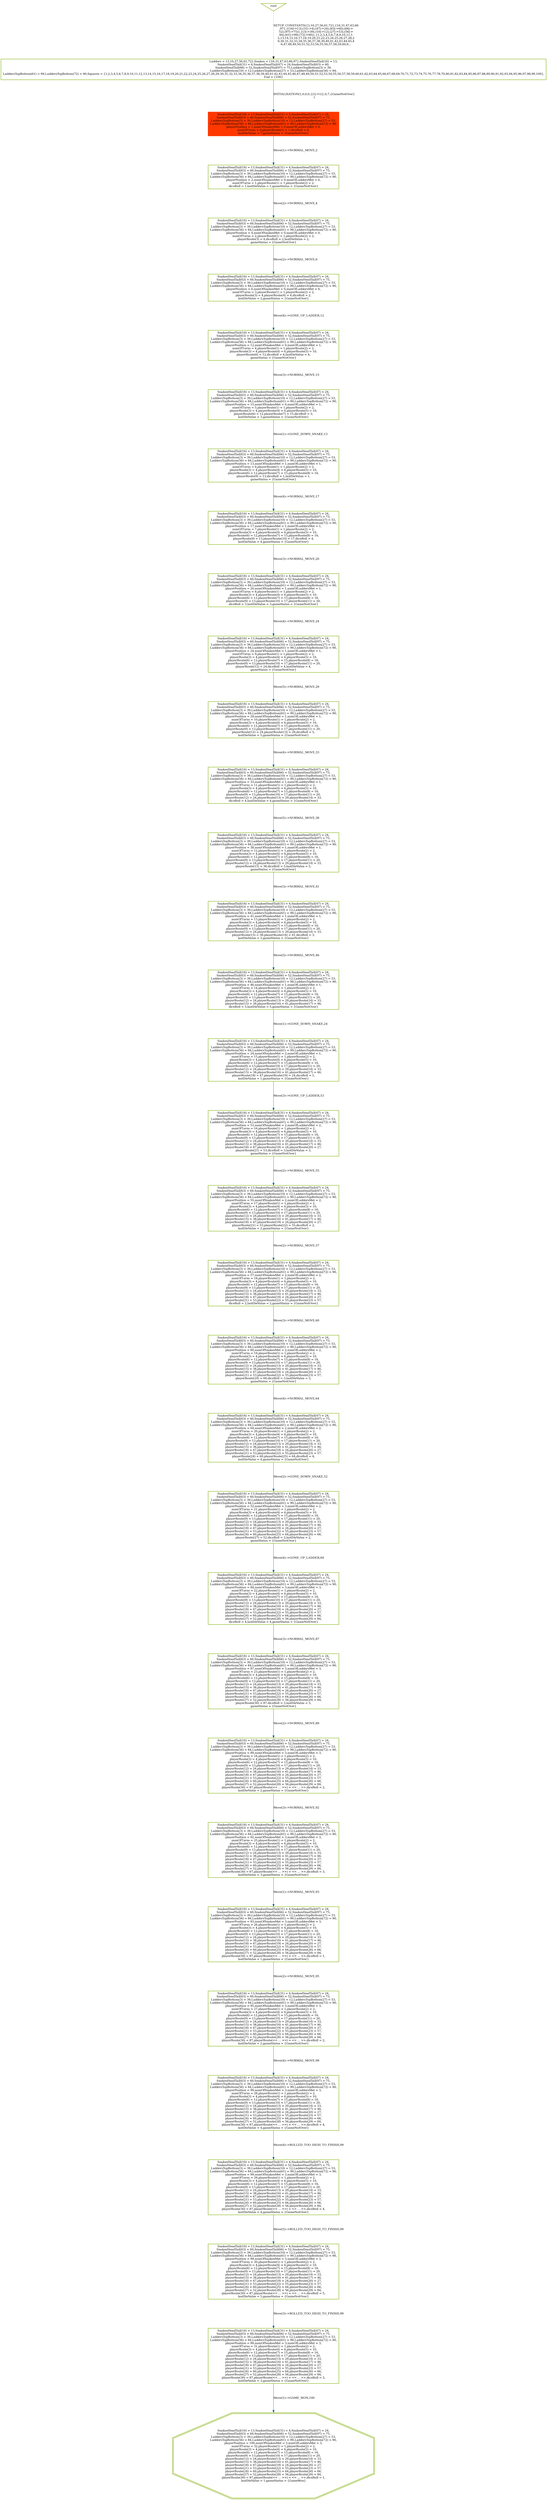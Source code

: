digraph history {
graph [nodesep=1.5, ranksep=1.5];
root [shape=invtriangle, color="#99BF38", fontsize=12, penwidth=2, label="root"];

0 [shape=box, color="#99BF38", fontsize=12, penwidth=2, label="Ladders = \{3,10,27,56,61,72\},Snakes = \{16,31,47,63,66,97\},SnakesHeadTail(16) = 13,\nSnakesHeadTail(31) = 4,SnakesHeadTail(47) = 24,SnakesHeadTail(63) = 60,\nSnakesHeadTail(66) = 52,SnakesHeadTail(97) = 75,LaddersTopBottom(3) = 39,\nLaddersTopBottom(10) = 12,LaddersTopBottom(27) = 53,LaddersTopBottom(56) = 84,\nLaddersTopBottom(61) = 99,LaddersTopBottom(72) = 90,Squares = \{1,2,3,4,5,6,7,8,9,10,11,12,13,14,15,16,17,18,19,20,21,22,23,24,25,26,27,28,29,30,31,32,33,34,35,36,37,38,39,40,41,42,43,44,45,46,47,48,49,50,51,52,53,54,55,56,57,58,59,60,61,62,63,64,65,66,67,68,69,70,71,72,73,74,75,76,77,78,79,80,81,82,83,84,85,86,87,88,89,90,91,92,93,94,95,96,97,98,99,100\},\nEnd = \{100\}"];

1 [shape=box, style=filled, color="#FF3800", fontsize=12, penwidth=2, label="SnakesHeadTail(16) = 13,SnakesHeadTail(31) = 4,SnakesHeadTail(47) = 24,\nSnakesHeadTail(63) = 60,SnakesHeadTail(66) = 52,SnakesHeadTail(97) = 75,\nLaddersTopBottom(3) = 39,LaddersTopBottom(10) = 12,LaddersTopBottom(27) = 53,\nLaddersTopBottom(56) = 84,LaddersTopBottom(61) = 99,LaddersTopBottom(72) = 90,\nplayerPosition = 1,numOfSnakesMet = 0,numOfLaddersMet = 0,\nnumOfTurns = 0,playerRoute(1) = 1,diceRoll = 0,\nlastDieValue = 7,gameStatus = \{GameNotOver\}"];

3 [shape=box, color="#99BF38", fontsize=12, penwidth=2, label="SnakesHeadTail(16) = 13,SnakesHeadTail(31) = 4,SnakesHeadTail(47) = 24,\nSnakesHeadTail(63) = 60,SnakesHeadTail(66) = 52,SnakesHeadTail(97) = 75,\nLaddersTopBottom(3) = 39,LaddersTopBottom(10) = 12,LaddersTopBottom(27) = 53,\nLaddersTopBottom(56) = 84,LaddersTopBottom(61) = 99,LaddersTopBottom(72) = 90,\nplayerPosition = 2,numOfSnakesMet = 0,numOfLaddersMet = 0,\nnumOfTurns = 1,playerRoute(1) = 1,playerRoute(2) = 2,\ndiceRoll = 1,lastDieValue = 1,gameStatus = \{GameNotOver\}"];

10 [shape=box, color="#99BF38", fontsize=12, penwidth=2, label="SnakesHeadTail(16) = 13,SnakesHeadTail(31) = 4,SnakesHeadTail(47) = 24,\nSnakesHeadTail(63) = 60,SnakesHeadTail(66) = 52,SnakesHeadTail(97) = 75,\nLaddersTopBottom(3) = 39,LaddersTopBottom(10) = 12,LaddersTopBottom(27) = 53,\nLaddersTopBottom(56) = 84,LaddersTopBottom(61) = 99,LaddersTopBottom(72) = 90,\nplayerPosition = 4,numOfSnakesMet = 0,numOfLaddersMet = 0,\nnumOfTurns = 2,playerRoute(1) = 1,playerRoute(2) = 2,\nplayerRoute(3) = 4,diceRoll = 2,lastDieValue = 2,\ngameStatus = \{GameNotOver\}"];

16 [shape=box, color="#99BF38", fontsize=12, penwidth=2, label="SnakesHeadTail(16) = 13,SnakesHeadTail(31) = 4,SnakesHeadTail(47) = 24,\nSnakesHeadTail(63) = 60,SnakesHeadTail(66) = 52,SnakesHeadTail(97) = 75,\nLaddersTopBottom(3) = 39,LaddersTopBottom(10) = 12,LaddersTopBottom(27) = 53,\nLaddersTopBottom(56) = 84,LaddersTopBottom(61) = 99,LaddersTopBottom(72) = 90,\nplayerPosition = 6,numOfSnakesMet = 0,numOfLaddersMet = 0,\nnumOfTurns = 3,playerRoute(1) = 1,playerRoute(2) = 2,\nplayerRoute(3) = 4,playerRoute(4) = 6,diceRoll = 2,\nlastDieValue = 2,gameStatus = \{GameNotOver\}"];

24 [shape=box, color="#99BF38", fontsize=12, penwidth=2, label="SnakesHeadTail(16) = 13,SnakesHeadTail(31) = 4,SnakesHeadTail(47) = 24,\nSnakesHeadTail(63) = 60,SnakesHeadTail(66) = 52,SnakesHeadTail(97) = 75,\nLaddersTopBottom(3) = 39,LaddersTopBottom(10) = 12,LaddersTopBottom(27) = 53,\nLaddersTopBottom(56) = 84,LaddersTopBottom(61) = 99,LaddersTopBottom(72) = 90,\nplayerPosition = 12,numOfSnakesMet = 0,numOfLaddersMet = 1,\nnumOfTurns = 4,playerRoute(1) = 1,playerRoute(2) = 2,\nplayerRoute(3) = 4,playerRoute(4) = 6,playerRoute(5) = 10,\nplayerRoute(6) = 12,diceRoll = 4,lastDieValue = 4,\ngameStatus = \{GameNotOver\}"];

29 [shape=box, color="#99BF38", fontsize=12, penwidth=2, label="SnakesHeadTail(16) = 13,SnakesHeadTail(31) = 4,SnakesHeadTail(47) = 24,\nSnakesHeadTail(63) = 60,SnakesHeadTail(66) = 52,SnakesHeadTail(97) = 75,\nLaddersTopBottom(3) = 39,LaddersTopBottom(10) = 12,LaddersTopBottom(27) = 53,\nLaddersTopBottom(56) = 84,LaddersTopBottom(61) = 99,LaddersTopBottom(72) = 90,\nplayerPosition = 15,numOfSnakesMet = 0,numOfLaddersMet = 1,\nnumOfTurns = 5,playerRoute(1) = 1,playerRoute(2) = 2,\nplayerRoute(3) = 4,playerRoute(4) = 6,playerRoute(5) = 10,\nplayerRoute(6) = 12,playerRoute(7) = 15,diceRoll = 3,\nlastDieValue = 3,gameStatus = \{GameNotOver\}"];

33 [shape=box, color="#99BF38", fontsize=12, penwidth=2, label="SnakesHeadTail(16) = 13,SnakesHeadTail(31) = 4,SnakesHeadTail(47) = 24,\nSnakesHeadTail(63) = 60,SnakesHeadTail(66) = 52,SnakesHeadTail(97) = 75,\nLaddersTopBottom(3) = 39,LaddersTopBottom(10) = 12,LaddersTopBottom(27) = 53,\nLaddersTopBottom(56) = 84,LaddersTopBottom(61) = 99,LaddersTopBottom(72) = 90,\nplayerPosition = 13,numOfSnakesMet = 1,numOfLaddersMet = 1,\nnumOfTurns = 6,playerRoute(1) = 1,playerRoute(2) = 2,\nplayerRoute(3) = 4,playerRoute(4) = 6,playerRoute(5) = 10,\nplayerRoute(6) = 12,playerRoute(7) = 15,playerRoute(8) = 16,\nplayerRoute(9) = 13,diceRoll = 1,lastDieValue = 1,\ngameStatus = \{GameNotOver\}"];

42 [shape=box, color="#99BF38", fontsize=12, penwidth=2, label="SnakesHeadTail(16) = 13,SnakesHeadTail(31) = 4,SnakesHeadTail(47) = 24,\nSnakesHeadTail(63) = 60,SnakesHeadTail(66) = 52,SnakesHeadTail(97) = 75,\nLaddersTopBottom(3) = 39,LaddersTopBottom(10) = 12,LaddersTopBottom(27) = 53,\nLaddersTopBottom(56) = 84,LaddersTopBottom(61) = 99,LaddersTopBottom(72) = 90,\nplayerPosition = 17,numOfSnakesMet = 1,numOfLaddersMet = 1,\nnumOfTurns = 7,playerRoute(1) = 1,playerRoute(2) = 2,\nplayerRoute(3) = 4,playerRoute(4) = 6,playerRoute(5) = 10,\nplayerRoute(6) = 12,playerRoute(7) = 15,playerRoute(8) = 16,\nplayerRoute(9) = 13,playerRoute(10) = 17,diceRoll = 4,\nlastDieValue = 4,gameStatus = \{GameNotOver\}"];

47 [shape=box, color="#99BF38", fontsize=12, penwidth=2, label="SnakesHeadTail(16) = 13,SnakesHeadTail(31) = 4,SnakesHeadTail(47) = 24,\nSnakesHeadTail(63) = 60,SnakesHeadTail(66) = 52,SnakesHeadTail(97) = 75,\nLaddersTopBottom(3) = 39,LaddersTopBottom(10) = 12,LaddersTopBottom(27) = 53,\nLaddersTopBottom(56) = 84,LaddersTopBottom(61) = 99,LaddersTopBottom(72) = 90,\nplayerPosition = 20,numOfSnakesMet = 1,numOfLaddersMet = 1,\nnumOfTurns = 8,playerRoute(1) = 1,playerRoute(2) = 2,\nplayerRoute(3) = 4,playerRoute(4) = 6,playerRoute(5) = 10,\nplayerRoute(6) = 12,playerRoute(7) = 15,playerRoute(8) = 16,\nplayerRoute(9) = 13,playerRoute(10) = 17,playerRoute(11) = 20,\ndiceRoll = 3,lastDieValue = 3,gameStatus = \{GameNotOver\}"];

54 [shape=box, color="#99BF38", fontsize=12, penwidth=2, label="SnakesHeadTail(16) = 13,SnakesHeadTail(31) = 4,SnakesHeadTail(47) = 24,\nSnakesHeadTail(63) = 60,SnakesHeadTail(66) = 52,SnakesHeadTail(97) = 75,\nLaddersTopBottom(3) = 39,LaddersTopBottom(10) = 12,LaddersTopBottom(27) = 53,\nLaddersTopBottom(56) = 84,LaddersTopBottom(61) = 99,LaddersTopBottom(72) = 90,\nplayerPosition = 24,numOfSnakesMet = 1,numOfLaddersMet = 1,\nnumOfTurns = 9,playerRoute(1) = 1,playerRoute(2) = 2,\nplayerRoute(3) = 4,playerRoute(4) = 6,playerRoute(5) = 10,\nplayerRoute(6) = 12,playerRoute(7) = 15,playerRoute(8) = 16,\nplayerRoute(9) = 13,playerRoute(10) = 17,playerRoute(11) = 20,\nplayerRoute(12) = 24,diceRoll = 4,lastDieValue = 4,\ngameStatus = \{GameNotOver\}"];

61 [shape=box, color="#99BF38", fontsize=12, penwidth=2, label="SnakesHeadTail(16) = 13,SnakesHeadTail(31) = 4,SnakesHeadTail(47) = 24,\nSnakesHeadTail(63) = 60,SnakesHeadTail(66) = 52,SnakesHeadTail(97) = 75,\nLaddersTopBottom(3) = 39,LaddersTopBottom(10) = 12,LaddersTopBottom(27) = 53,\nLaddersTopBottom(56) = 84,LaddersTopBottom(61) = 99,LaddersTopBottom(72) = 90,\nplayerPosition = 29,numOfSnakesMet = 1,numOfLaddersMet = 1,\nnumOfTurns = 10,playerRoute(1) = 1,playerRoute(2) = 2,\nplayerRoute(3) = 4,playerRoute(4) = 6,playerRoute(5) = 10,\nplayerRoute(6) = 12,playerRoute(7) = 15,playerRoute(8) = 16,\nplayerRoute(9) = 13,playerRoute(10) = 17,playerRoute(11) = 20,\nplayerRoute(12) = 24,playerRoute(13) = 29,diceRoll = 5,\nlastDieValue = 5,gameStatus = \{GameNotOver\}"];

66 [shape=box, color="#99BF38", fontsize=12, penwidth=2, label="SnakesHeadTail(16) = 13,SnakesHeadTail(31) = 4,SnakesHeadTail(47) = 24,\nSnakesHeadTail(63) = 60,SnakesHeadTail(66) = 52,SnakesHeadTail(97) = 75,\nLaddersTopBottom(3) = 39,LaddersTopBottom(10) = 12,LaddersTopBottom(27) = 53,\nLaddersTopBottom(56) = 84,LaddersTopBottom(61) = 99,LaddersTopBottom(72) = 90,\nplayerPosition = 33,numOfSnakesMet = 1,numOfLaddersMet = 1,\nnumOfTurns = 11,playerRoute(1) = 1,playerRoute(2) = 2,\nplayerRoute(3) = 4,playerRoute(4) = 6,playerRoute(5) = 10,\nplayerRoute(6) = 12,playerRoute(7) = 15,playerRoute(8) = 16,\nplayerRoute(9) = 13,playerRoute(10) = 17,playerRoute(11) = 20,\nplayerRoute(12) = 24,playerRoute(13) = 29,playerRoute(14) = 33,\ndiceRoll = 4,lastDieValue = 4,gameStatus = \{GameNotOver\}"];

73 [shape=box, color="#99BF38", fontsize=12, penwidth=2, label="SnakesHeadTail(16) = 13,SnakesHeadTail(31) = 4,SnakesHeadTail(47) = 24,\nSnakesHeadTail(63) = 60,SnakesHeadTail(66) = 52,SnakesHeadTail(97) = 75,\nLaddersTopBottom(3) = 39,LaddersTopBottom(10) = 12,LaddersTopBottom(27) = 53,\nLaddersTopBottom(56) = 84,LaddersTopBottom(61) = 99,LaddersTopBottom(72) = 90,\nplayerPosition = 38,numOfSnakesMet = 1,numOfLaddersMet = 1,\nnumOfTurns = 12,playerRoute(1) = 1,playerRoute(2) = 2,\nplayerRoute(3) = 4,playerRoute(4) = 6,playerRoute(5) = 10,\nplayerRoute(6) = 12,playerRoute(7) = 15,playerRoute(8) = 16,\nplayerRoute(9) = 13,playerRoute(10) = 17,playerRoute(11) = 20,\nplayerRoute(12) = 24,playerRoute(13) = 29,playerRoute(14) = 33,\nplayerRoute(15) = 38,diceRoll = 5,lastDieValue = 5,\ngameStatus = \{GameNotOver\}"];

77 [shape=box, color="#99BF38", fontsize=12, penwidth=2, label="SnakesHeadTail(16) = 13,SnakesHeadTail(31) = 4,SnakesHeadTail(47) = 24,\nSnakesHeadTail(63) = 60,SnakesHeadTail(66) = 52,SnakesHeadTail(97) = 75,\nLaddersTopBottom(3) = 39,LaddersTopBottom(10) = 12,LaddersTopBottom(27) = 53,\nLaddersTopBottom(56) = 84,LaddersTopBottom(61) = 99,LaddersTopBottom(72) = 90,\nplayerPosition = 41,numOfSnakesMet = 1,numOfLaddersMet = 1,\nnumOfTurns = 13,playerRoute(1) = 1,playerRoute(2) = 2,\nplayerRoute(3) = 4,playerRoute(4) = 6,playerRoute(5) = 10,\nplayerRoute(6) = 12,playerRoute(7) = 15,playerRoute(8) = 16,\nplayerRoute(9) = 13,playerRoute(10) = 17,playerRoute(11) = 20,\nplayerRoute(12) = 24,playerRoute(13) = 29,playerRoute(14) = 33,\nplayerRoute(15) = 38,playerRoute(16) = 41,diceRoll = 3,\nlastDieValue = 3,gameStatus = \{GameNotOver\}"];

85 [shape=box, color="#99BF38", fontsize=12, penwidth=2, label="SnakesHeadTail(16) = 13,SnakesHeadTail(31) = 4,SnakesHeadTail(47) = 24,\nSnakesHeadTail(63) = 60,SnakesHeadTail(66) = 52,SnakesHeadTail(97) = 75,\nLaddersTopBottom(3) = 39,LaddersTopBottom(10) = 12,LaddersTopBottom(27) = 53,\nLaddersTopBottom(56) = 84,LaddersTopBottom(61) = 99,LaddersTopBottom(72) = 90,\nplayerPosition = 46,numOfSnakesMet = 1,numOfLaddersMet = 1,\nnumOfTurns = 14,playerRoute(1) = 1,playerRoute(2) = 2,\nplayerRoute(3) = 4,playerRoute(4) = 6,playerRoute(5) = 10,\nplayerRoute(6) = 12,playerRoute(7) = 15,playerRoute(8) = 16,\nplayerRoute(9) = 13,playerRoute(10) = 17,playerRoute(11) = 20,\nplayerRoute(12) = 24,playerRoute(13) = 29,playerRoute(14) = 33,\nplayerRoute(15) = 38,playerRoute(16) = 41,playerRoute(17) = 46,\ndiceRoll = 5,lastDieValue = 5,gameStatus = \{GameNotOver\}"];

87 [shape=box, color="#99BF38", fontsize=12, penwidth=2, label="SnakesHeadTail(16) = 13,SnakesHeadTail(31) = 4,SnakesHeadTail(47) = 24,\nSnakesHeadTail(63) = 60,SnakesHeadTail(66) = 52,SnakesHeadTail(97) = 75,\nLaddersTopBottom(3) = 39,LaddersTopBottom(10) = 12,LaddersTopBottom(27) = 53,\nLaddersTopBottom(56) = 84,LaddersTopBottom(61) = 99,LaddersTopBottom(72) = 90,\nplayerPosition = 24,numOfSnakesMet = 2,numOfLaddersMet = 1,\nnumOfTurns = 15,playerRoute(1) = 1,playerRoute(2) = 2,\nplayerRoute(3) = 4,playerRoute(4) = 6,playerRoute(5) = 10,\nplayerRoute(6) = 12,playerRoute(7) = 15,playerRoute(8) = 16,\nplayerRoute(9) = 13,playerRoute(10) = 17,playerRoute(11) = 20,\nplayerRoute(12) = 24,playerRoute(13) = 29,playerRoute(14) = 33,\nplayerRoute(15) = 38,playerRoute(16) = 41,playerRoute(17) = 46,\nplayerRoute(18) = 47,playerRoute(19) = 24,diceRoll = 1,\nlastDieValue = 1,gameStatus = \{GameNotOver\}"];

95 [shape=box, color="#99BF38", fontsize=12, penwidth=2, label="SnakesHeadTail(16) = 13,SnakesHeadTail(31) = 4,SnakesHeadTail(47) = 24,\nSnakesHeadTail(63) = 60,SnakesHeadTail(66) = 52,SnakesHeadTail(97) = 75,\nLaddersTopBottom(3) = 39,LaddersTopBottom(10) = 12,LaddersTopBottom(27) = 53,\nLaddersTopBottom(56) = 84,LaddersTopBottom(61) = 99,LaddersTopBottom(72) = 90,\nplayerPosition = 53,numOfSnakesMet = 2,numOfLaddersMet = 2,\nnumOfTurns = 16,playerRoute(1) = 1,playerRoute(2) = 2,\nplayerRoute(3) = 4,playerRoute(4) = 6,playerRoute(5) = 10,\nplayerRoute(6) = 12,playerRoute(7) = 15,playerRoute(8) = 16,\nplayerRoute(9) = 13,playerRoute(10) = 17,playerRoute(11) = 20,\nplayerRoute(12) = 24,playerRoute(13) = 29,playerRoute(14) = 33,\nplayerRoute(15) = 38,playerRoute(16) = 41,playerRoute(17) = 46,\nplayerRoute(18) = 47,playerRoute(19) = 24,playerRoute(20) = 27,\nplayerRoute(21) = 53,diceRoll = 3,lastDieValue = 3,\ngameStatus = \{GameNotOver\}"];

100 [shape=box, color="#99BF38", fontsize=12, penwidth=2, label="SnakesHeadTail(16) = 13,SnakesHeadTail(31) = 4,SnakesHeadTail(47) = 24,\nSnakesHeadTail(63) = 60,SnakesHeadTail(66) = 52,SnakesHeadTail(97) = 75,\nLaddersTopBottom(3) = 39,LaddersTopBottom(10) = 12,LaddersTopBottom(27) = 53,\nLaddersTopBottom(56) = 84,LaddersTopBottom(61) = 99,LaddersTopBottom(72) = 90,\nplayerPosition = 55,numOfSnakesMet = 2,numOfLaddersMet = 2,\nnumOfTurns = 17,playerRoute(1) = 1,playerRoute(2) = 2,\nplayerRoute(3) = 4,playerRoute(4) = 6,playerRoute(5) = 10,\nplayerRoute(6) = 12,playerRoute(7) = 15,playerRoute(8) = 16,\nplayerRoute(9) = 13,playerRoute(10) = 17,playerRoute(11) = 20,\nplayerRoute(12) = 24,playerRoute(13) = 29,playerRoute(14) = 33,\nplayerRoute(15) = 38,playerRoute(16) = 41,playerRoute(17) = 46,\nplayerRoute(18) = 47,playerRoute(19) = 24,playerRoute(20) = 27,\nplayerRoute(21) = 53,playerRoute(22) = 55,diceRoll = 2,\nlastDieValue = 2,gameStatus = \{GameNotOver\}"];

106 [shape=box, color="#99BF38", fontsize=12, penwidth=2, label="SnakesHeadTail(16) = 13,SnakesHeadTail(31) = 4,SnakesHeadTail(47) = 24,\nSnakesHeadTail(63) = 60,SnakesHeadTail(66) = 52,SnakesHeadTail(97) = 75,\nLaddersTopBottom(3) = 39,LaddersTopBottom(10) = 12,LaddersTopBottom(27) = 53,\nLaddersTopBottom(56) = 84,LaddersTopBottom(61) = 99,LaddersTopBottom(72) = 90,\nplayerPosition = 57,numOfSnakesMet = 2,numOfLaddersMet = 2,\nnumOfTurns = 18,playerRoute(1) = 1,playerRoute(2) = 2,\nplayerRoute(3) = 4,playerRoute(4) = 6,playerRoute(5) = 10,\nplayerRoute(6) = 12,playerRoute(7) = 15,playerRoute(8) = 16,\nplayerRoute(9) = 13,playerRoute(10) = 17,playerRoute(11) = 20,\nplayerRoute(12) = 24,playerRoute(13) = 29,playerRoute(14) = 33,\nplayerRoute(15) = 38,playerRoute(16) = 41,playerRoute(17) = 46,\nplayerRoute(18) = 47,playerRoute(19) = 24,playerRoute(20) = 27,\nplayerRoute(21) = 53,playerRoute(22) = 55,playerRoute(23) = 57,\ndiceRoll = 2,lastDieValue = 2,gameStatus = \{GameNotOver\}"];

113 [shape=box, color="#99BF38", fontsize=12, penwidth=2, label="SnakesHeadTail(16) = 13,SnakesHeadTail(31) = 4,SnakesHeadTail(47) = 24,\nSnakesHeadTail(63) = 60,SnakesHeadTail(66) = 52,SnakesHeadTail(97) = 75,\nLaddersTopBottom(3) = 39,LaddersTopBottom(10) = 12,LaddersTopBottom(27) = 53,\nLaddersTopBottom(56) = 84,LaddersTopBottom(61) = 99,LaddersTopBottom(72) = 90,\nplayerPosition = 60,numOfSnakesMet = 2,numOfLaddersMet = 2,\nnumOfTurns = 19,playerRoute(1) = 1,playerRoute(2) = 2,\nplayerRoute(3) = 4,playerRoute(4) = 6,playerRoute(5) = 10,\nplayerRoute(6) = 12,playerRoute(7) = 15,playerRoute(8) = 16,\nplayerRoute(9) = 13,playerRoute(10) = 17,playerRoute(11) = 20,\nplayerRoute(12) = 24,playerRoute(13) = 29,playerRoute(14) = 33,\nplayerRoute(15) = 38,playerRoute(16) = 41,playerRoute(17) = 46,\nplayerRoute(18) = 47,playerRoute(19) = 24,playerRoute(20) = 27,\nplayerRoute(21) = 53,playerRoute(22) = 55,playerRoute(23) = 57,\nplayerRoute(24) = 60,diceRoll = 3,lastDieValue = 3,\ngameStatus = \{GameNotOver\}"];

120 [shape=box, color="#99BF38", fontsize=12, penwidth=2, label="SnakesHeadTail(16) = 13,SnakesHeadTail(31) = 4,SnakesHeadTail(47) = 24,\nSnakesHeadTail(63) = 60,SnakesHeadTail(66) = 52,SnakesHeadTail(97) = 75,\nLaddersTopBottom(3) = 39,LaddersTopBottom(10) = 12,LaddersTopBottom(27) = 53,\nLaddersTopBottom(56) = 84,LaddersTopBottom(61) = 99,LaddersTopBottom(72) = 90,\nplayerPosition = 64,numOfSnakesMet = 2,numOfLaddersMet = 2,\nnumOfTurns = 20,playerRoute(1) = 1,playerRoute(2) = 2,\nplayerRoute(3) = 4,playerRoute(4) = 6,playerRoute(5) = 10,\nplayerRoute(6) = 12,playerRoute(7) = 15,playerRoute(8) = 16,\nplayerRoute(9) = 13,playerRoute(10) = 17,playerRoute(11) = 20,\nplayerRoute(12) = 24,playerRoute(13) = 29,playerRoute(14) = 33,\nplayerRoute(15) = 38,playerRoute(16) = 41,playerRoute(17) = 46,\nplayerRoute(18) = 47,playerRoute(19) = 24,playerRoute(20) = 27,\nplayerRoute(21) = 53,playerRoute(22) = 55,playerRoute(23) = 57,\nplayerRoute(24) = 60,playerRoute(25) = 64,diceRoll = 4,\nlastDieValue = 4,gameStatus = \{GameNotOver\}"];

124 [shape=box, color="#99BF38", fontsize=12, penwidth=2, label="SnakesHeadTail(16) = 13,SnakesHeadTail(31) = 4,SnakesHeadTail(47) = 24,\nSnakesHeadTail(63) = 60,SnakesHeadTail(66) = 52,SnakesHeadTail(97) = 75,\nLaddersTopBottom(3) = 39,LaddersTopBottom(10) = 12,LaddersTopBottom(27) = 53,\nLaddersTopBottom(56) = 84,LaddersTopBottom(61) = 99,LaddersTopBottom(72) = 90,\nplayerPosition = 52,numOfSnakesMet = 3,numOfLaddersMet = 2,\nnumOfTurns = 21,playerRoute(1) = 1,playerRoute(2) = 2,\nplayerRoute(3) = 4,playerRoute(4) = 6,playerRoute(5) = 10,\nplayerRoute(6) = 12,playerRoute(7) = 15,playerRoute(8) = 16,\nplayerRoute(9) = 13,playerRoute(10) = 17,playerRoute(11) = 20,\nplayerRoute(12) = 24,playerRoute(13) = 29,playerRoute(14) = 33,\nplayerRoute(15) = 38,playerRoute(16) = 41,playerRoute(17) = 46,\nplayerRoute(18) = 47,playerRoute(19) = 24,playerRoute(20) = 27,\nplayerRoute(21) = 53,playerRoute(22) = 55,playerRoute(23) = 57,\nplayerRoute(24) = 60,playerRoute(25) = 64,playerRoute(26) = 66,\nplayerRoute(27) = 52,diceRoll = 2,lastDieValue = 2,\ngameStatus = \{GameNotOver\}"];

132 [shape=box, color="#99BF38", fontsize=12, penwidth=2, label="SnakesHeadTail(16) = 13,SnakesHeadTail(31) = 4,SnakesHeadTail(47) = 24,\nSnakesHeadTail(63) = 60,SnakesHeadTail(66) = 52,SnakesHeadTail(97) = 75,\nLaddersTopBottom(3) = 39,LaddersTopBottom(10) = 12,LaddersTopBottom(27) = 53,\nLaddersTopBottom(56) = 84,LaddersTopBottom(61) = 99,LaddersTopBottom(72) = 90,\nplayerPosition = 84,numOfSnakesMet = 3,numOfLaddersMet = 3,\nnumOfTurns = 22,playerRoute(1) = 1,playerRoute(2) = 2,\nplayerRoute(3) = 4,playerRoute(4) = 6,playerRoute(5) = 10,\nplayerRoute(6) = 12,playerRoute(7) = 15,playerRoute(8) = 16,\nplayerRoute(9) = 13,playerRoute(10) = 17,playerRoute(11) = 20,\nplayerRoute(12) = 24,playerRoute(13) = 29,playerRoute(14) = 33,\nplayerRoute(15) = 38,playerRoute(16) = 41,playerRoute(17) = 46,\nplayerRoute(18) = 47,playerRoute(19) = 24,playerRoute(20) = 27,\nplayerRoute(21) = 53,playerRoute(22) = 55,playerRoute(23) = 57,\nplayerRoute(24) = 60,playerRoute(25) = 64,playerRoute(26) = 66,\nplayerRoute(27) = 52,playerRoute(28) = 56,playerRoute(29) = 84,\ndiceRoll = 4,lastDieValue = 4,gameStatus = \{GameNotOver\}"];

137 [shape=box, color="#99BF38", fontsize=12, penwidth=2, label="SnakesHeadTail(16) = 13,SnakesHeadTail(31) = 4,SnakesHeadTail(47) = 24,\nSnakesHeadTail(63) = 60,SnakesHeadTail(66) = 52,SnakesHeadTail(97) = 75,\nLaddersTopBottom(3) = 39,LaddersTopBottom(10) = 12,LaddersTopBottom(27) = 53,\nLaddersTopBottom(56) = 84,LaddersTopBottom(61) = 99,LaddersTopBottom(72) = 90,\nplayerPosition = 87,numOfSnakesMet = 3,numOfLaddersMet = 3,\nnumOfTurns = 23,playerRoute(1) = 1,playerRoute(2) = 2,\nplayerRoute(3) = 4,playerRoute(4) = 6,playerRoute(5) = 10,\nplayerRoute(6) = 12,playerRoute(7) = 15,playerRoute(8) = 16,\nplayerRoute(9) = 13,playerRoute(10) = 17,playerRoute(11) = 20,\nplayerRoute(12) = 24,playerRoute(13) = 29,playerRoute(14) = 33,\nplayerRoute(15) = 38,playerRoute(16) = 41,playerRoute(17) = 46,\nplayerRoute(18) = 47,playerRoute(19) = 24,playerRoute(20) = 27,\nplayerRoute(21) = 53,playerRoute(22) = 55,playerRoute(23) = 57,\nplayerRoute(24) = 60,playerRoute(25) = 64,playerRoute(26) = 66,\nplayerRoute(27) = 52,playerRoute(28) = 56,playerRoute(29) = 84,\nplayerRoute(30) = 87,diceRoll = 3,lastDieValue = 3,\ngameStatus = \{GameNotOver\}"];

142 [shape=box, color="#99BF38", fontsize=12, penwidth=2, label="SnakesHeadTail(16) = 13,SnakesHeadTail(31) = 4,SnakesHeadTail(47) = 24,\nSnakesHeadTail(63) = 60,SnakesHeadTail(66) = 52,SnakesHeadTail(97) = 75,\nLaddersTopBottom(3) = 39,LaddersTopBottom(10) = 12,LaddersTopBottom(27) = 53,\nLaddersTopBottom(56) = 84,LaddersTopBottom(61) = 99,LaddersTopBottom(72) = 90,\nplayerPosition = 89,numOfSnakesMet = 3,numOfLaddersMet = 3,\nnumOfTurns = 24,playerRoute(1) = 1,playerRoute(2) = 2,\nplayerRoute(3) = 4,playerRoute(4) = 6,playerRoute(5) = 10,\nplayerRoute(6) = 12,playerRoute(7) = 15,playerRoute(8) = 16,\nplayerRoute(9) = 13,playerRoute(10) = 17,playerRoute(11) = 20,\nplayerRoute(12) = 24,playerRoute(13) = 29,playerRoute(14) = 33,\nplayerRoute(15) = 38,playerRoute(16) = 41,playerRoute(17) = 46,\nplayerRoute(18) = 47,playerRoute(19) = 24,playerRoute(20) = 27,\nplayerRoute(21) = 53,playerRoute(22) = 55,playerRoute(23) = 57,\nplayerRoute(24) = 60,playerRoute(25) = 64,playerRoute(26) = 66,\nplayerRoute(27) = 52,playerRoute(28) = 56,playerRoute(29) = 84,\nplayerRoute(30) = 87,playerRoute(<< ... \>\>) = << ... \>\>,diceRoll = 2,\nlastDieValue = 2,gameStatus = \{GameNotOver\}"];

149 [shape=box, color="#99BF38", fontsize=12, penwidth=2, label="SnakesHeadTail(16) = 13,SnakesHeadTail(31) = 4,SnakesHeadTail(47) = 24,\nSnakesHeadTail(63) = 60,SnakesHeadTail(66) = 52,SnakesHeadTail(97) = 75,\nLaddersTopBottom(3) = 39,LaddersTopBottom(10) = 12,LaddersTopBottom(27) = 53,\nLaddersTopBottom(56) = 84,LaddersTopBottom(61) = 99,LaddersTopBottom(72) = 90,\nplayerPosition = 92,numOfSnakesMet = 3,numOfLaddersMet = 3,\nnumOfTurns = 25,playerRoute(1) = 1,playerRoute(2) = 2,\nplayerRoute(3) = 4,playerRoute(4) = 6,playerRoute(5) = 10,\nplayerRoute(6) = 12,playerRoute(7) = 15,playerRoute(8) = 16,\nplayerRoute(9) = 13,playerRoute(10) = 17,playerRoute(11) = 20,\nplayerRoute(12) = 24,playerRoute(13) = 29,playerRoute(14) = 33,\nplayerRoute(15) = 38,playerRoute(16) = 41,playerRoute(17) = 46,\nplayerRoute(18) = 47,playerRoute(19) = 24,playerRoute(20) = 27,\nplayerRoute(21) = 53,playerRoute(22) = 55,playerRoute(23) = 57,\nplayerRoute(24) = 60,playerRoute(25) = 64,playerRoute(26) = 66,\nplayerRoute(27) = 52,playerRoute(28) = 56,playerRoute(29) = 84,\nplayerRoute(30) = 87,playerRoute(<< ... \>\>) = << ... \>\>,diceRoll = 3,\nlastDieValue = 3,gameStatus = \{GameNotOver\}"];

153 [shape=box, color="#99BF38", fontsize=12, penwidth=2, label="SnakesHeadTail(16) = 13,SnakesHeadTail(31) = 4,SnakesHeadTail(47) = 24,\nSnakesHeadTail(63) = 60,SnakesHeadTail(66) = 52,SnakesHeadTail(97) = 75,\nLaddersTopBottom(3) = 39,LaddersTopBottom(10) = 12,LaddersTopBottom(27) = 53,\nLaddersTopBottom(56) = 84,LaddersTopBottom(61) = 99,LaddersTopBottom(72) = 90,\nplayerPosition = 93,numOfSnakesMet = 3,numOfLaddersMet = 3,\nnumOfTurns = 26,playerRoute(1) = 1,playerRoute(2) = 2,\nplayerRoute(3) = 4,playerRoute(4) = 6,playerRoute(5) = 10,\nplayerRoute(6) = 12,playerRoute(7) = 15,playerRoute(8) = 16,\nplayerRoute(9) = 13,playerRoute(10) = 17,playerRoute(11) = 20,\nplayerRoute(12) = 24,playerRoute(13) = 29,playerRoute(14) = 33,\nplayerRoute(15) = 38,playerRoute(16) = 41,playerRoute(17) = 46,\nplayerRoute(18) = 47,playerRoute(19) = 24,playerRoute(20) = 27,\nplayerRoute(21) = 53,playerRoute(22) = 55,playerRoute(23) = 57,\nplayerRoute(24) = 60,playerRoute(25) = 64,playerRoute(26) = 66,\nplayerRoute(27) = 52,playerRoute(28) = 56,playerRoute(29) = 84,\nplayerRoute(30) = 87,playerRoute(<< ... \>\>) = << ... \>\>,diceRoll = 1,\nlastDieValue = 1,gameStatus = \{GameNotOver\}"];

160 [shape=box, color="#99BF38", fontsize=12, penwidth=2, label="SnakesHeadTail(16) = 13,SnakesHeadTail(31) = 4,SnakesHeadTail(47) = 24,\nSnakesHeadTail(63) = 60,SnakesHeadTail(66) = 52,SnakesHeadTail(97) = 75,\nLaddersTopBottom(3) = 39,LaddersTopBottom(10) = 12,LaddersTopBottom(27) = 53,\nLaddersTopBottom(56) = 84,LaddersTopBottom(61) = 99,LaddersTopBottom(72) = 90,\nplayerPosition = 95,numOfSnakesMet = 3,numOfLaddersMet = 3,\nnumOfTurns = 27,playerRoute(1) = 1,playerRoute(2) = 2,\nplayerRoute(3) = 4,playerRoute(4) = 6,playerRoute(5) = 10,\nplayerRoute(6) = 12,playerRoute(7) = 15,playerRoute(8) = 16,\nplayerRoute(9) = 13,playerRoute(10) = 17,playerRoute(11) = 20,\nplayerRoute(12) = 24,playerRoute(13) = 29,playerRoute(14) = 33,\nplayerRoute(15) = 38,playerRoute(16) = 41,playerRoute(17) = 46,\nplayerRoute(18) = 47,playerRoute(19) = 24,playerRoute(20) = 27,\nplayerRoute(21) = 53,playerRoute(22) = 55,playerRoute(23) = 57,\nplayerRoute(24) = 60,playerRoute(25) = 64,playerRoute(26) = 66,\nplayerRoute(27) = 52,playerRoute(28) = 56,playerRoute(29) = 84,\nplayerRoute(30) = 87,playerRoute(<< ... \>\>) = << ... \>\>,diceRoll = 2,\nlastDieValue = 2,gameStatus = \{GameNotOver\}"];

168 [shape=box, color="#99BF38", fontsize=12, penwidth=2, label="SnakesHeadTail(16) = 13,SnakesHeadTail(31) = 4,SnakesHeadTail(47) = 24,\nSnakesHeadTail(63) = 60,SnakesHeadTail(66) = 52,SnakesHeadTail(97) = 75,\nLaddersTopBottom(3) = 39,LaddersTopBottom(10) = 12,LaddersTopBottom(27) = 53,\nLaddersTopBottom(56) = 84,LaddersTopBottom(61) = 99,LaddersTopBottom(72) = 90,\nplayerPosition = 99,numOfSnakesMet = 3,numOfLaddersMet = 3,\nnumOfTurns = 28,playerRoute(1) = 1,playerRoute(2) = 2,\nplayerRoute(3) = 4,playerRoute(4) = 6,playerRoute(5) = 10,\nplayerRoute(6) = 12,playerRoute(7) = 15,playerRoute(8) = 16,\nplayerRoute(9) = 13,playerRoute(10) = 17,playerRoute(11) = 20,\nplayerRoute(12) = 24,playerRoute(13) = 29,playerRoute(14) = 33,\nplayerRoute(15) = 38,playerRoute(16) = 41,playerRoute(17) = 46,\nplayerRoute(18) = 47,playerRoute(19) = 24,playerRoute(20) = 27,\nplayerRoute(21) = 53,playerRoute(22) = 55,playerRoute(23) = 57,\nplayerRoute(24) = 60,playerRoute(25) = 64,playerRoute(26) = 66,\nplayerRoute(27) = 52,playerRoute(28) = 56,playerRoute(29) = 84,\nplayerRoute(30) = 87,playerRoute(<< ... \>\>) = << ... \>\>,diceRoll = 4,\nlastDieValue = 4,gameStatus = \{GameNotOver\}"];

174 [shape=box, color="#99BF38", fontsize=12, penwidth=2, label="SnakesHeadTail(16) = 13,SnakesHeadTail(31) = 4,SnakesHeadTail(47) = 24,\nSnakesHeadTail(63) = 60,SnakesHeadTail(66) = 52,SnakesHeadTail(97) = 75,\nLaddersTopBottom(3) = 39,LaddersTopBottom(10) = 12,LaddersTopBottom(27) = 53,\nLaddersTopBottom(56) = 84,LaddersTopBottom(61) = 99,LaddersTopBottom(72) = 90,\nplayerPosition = 99,numOfSnakesMet = 3,numOfLaddersMet = 3,\nnumOfTurns = 29,playerRoute(1) = 1,playerRoute(2) = 2,\nplayerRoute(3) = 4,playerRoute(4) = 6,playerRoute(5) = 10,\nplayerRoute(6) = 12,playerRoute(7) = 15,playerRoute(8) = 16,\nplayerRoute(9) = 13,playerRoute(10) = 17,playerRoute(11) = 20,\nplayerRoute(12) = 24,playerRoute(13) = 29,playerRoute(14) = 33,\nplayerRoute(15) = 38,playerRoute(16) = 41,playerRoute(17) = 46,\nplayerRoute(18) = 47,playerRoute(19) = 24,playerRoute(20) = 27,\nplayerRoute(21) = 53,playerRoute(22) = 55,playerRoute(23) = 57,\nplayerRoute(24) = 60,playerRoute(25) = 64,playerRoute(26) = 66,\nplayerRoute(27) = 52,playerRoute(28) = 56,playerRoute(29) = 84,\nplayerRoute(30) = 87,playerRoute(<< ... \>\>) = << ... \>\>,diceRoll = 4,\nlastDieValue = 4,gameStatus = \{GameNotOver\}"];

181 [shape=box, color="#99BF38", fontsize=12, penwidth=2, label="SnakesHeadTail(16) = 13,SnakesHeadTail(31) = 4,SnakesHeadTail(47) = 24,\nSnakesHeadTail(63) = 60,SnakesHeadTail(66) = 52,SnakesHeadTail(97) = 75,\nLaddersTopBottom(3) = 39,LaddersTopBottom(10) = 12,LaddersTopBottom(27) = 53,\nLaddersTopBottom(56) = 84,LaddersTopBottom(61) = 99,LaddersTopBottom(72) = 90,\nplayerPosition = 99,numOfSnakesMet = 3,numOfLaddersMet = 3,\nnumOfTurns = 30,playerRoute(1) = 1,playerRoute(2) = 2,\nplayerRoute(3) = 4,playerRoute(4) = 6,playerRoute(5) = 10,\nplayerRoute(6) = 12,playerRoute(7) = 15,playerRoute(8) = 16,\nplayerRoute(9) = 13,playerRoute(10) = 17,playerRoute(11) = 20,\nplayerRoute(12) = 24,playerRoute(13) = 29,playerRoute(14) = 33,\nplayerRoute(15) = 38,playerRoute(16) = 41,playerRoute(17) = 46,\nplayerRoute(18) = 47,playerRoute(19) = 24,playerRoute(20) = 27,\nplayerRoute(21) = 53,playerRoute(22) = 55,playerRoute(23) = 57,\nplayerRoute(24) = 60,playerRoute(25) = 64,playerRoute(26) = 66,\nplayerRoute(27) = 52,playerRoute(28) = 56,playerRoute(29) = 84,\nplayerRoute(30) = 87,playerRoute(<< ... \>\>) = << ... \>\>,diceRoll = 5,\nlastDieValue = 5,gameStatus = \{GameNotOver\}"];

185 [shape=box, color="#99BF38", fontsize=12, penwidth=2, label="SnakesHeadTail(16) = 13,SnakesHeadTail(31) = 4,SnakesHeadTail(47) = 24,\nSnakesHeadTail(63) = 60,SnakesHeadTail(66) = 52,SnakesHeadTail(97) = 75,\nLaddersTopBottom(3) = 39,LaddersTopBottom(10) = 12,LaddersTopBottom(27) = 53,\nLaddersTopBottom(56) = 84,LaddersTopBottom(61) = 99,LaddersTopBottom(72) = 90,\nplayerPosition = 99,numOfSnakesMet = 3,numOfLaddersMet = 3,\nnumOfTurns = 31,playerRoute(1) = 1,playerRoute(2) = 2,\nplayerRoute(3) = 4,playerRoute(4) = 6,playerRoute(5) = 10,\nplayerRoute(6) = 12,playerRoute(7) = 15,playerRoute(8) = 16,\nplayerRoute(9) = 13,playerRoute(10) = 17,playerRoute(11) = 20,\nplayerRoute(12) = 24,playerRoute(13) = 29,playerRoute(14) = 33,\nplayerRoute(15) = 38,playerRoute(16) = 41,playerRoute(17) = 46,\nplayerRoute(18) = 47,playerRoute(19) = 24,playerRoute(20) = 27,\nplayerRoute(21) = 53,playerRoute(22) = 55,playerRoute(23) = 57,\nplayerRoute(24) = 60,playerRoute(25) = 64,playerRoute(26) = 66,\nplayerRoute(27) = 52,playerRoute(28) = 56,playerRoute(29) = 84,\nplayerRoute(30) = 87,playerRoute(<< ... \>\>) = << ... \>\>,diceRoll = 3,\nlastDieValue = 3,gameStatus = \{GameNotOver\}"];

189 [shape=doubleoctagon, color="#99BF38", fontsize=12, penwidth=2, label="SnakesHeadTail(16) = 13,SnakesHeadTail(31) = 4,SnakesHeadTail(47) = 24,\nSnakesHeadTail(63) = 60,SnakesHeadTail(66) = 52,SnakesHeadTail(97) = 75,\nLaddersTopBottom(3) = 39,LaddersTopBottom(10) = 12,LaddersTopBottom(27) = 53,\nLaddersTopBottom(56) = 84,LaddersTopBottom(61) = 99,LaddersTopBottom(72) = 90,\nplayerPosition = 100,numOfSnakesMet = 3,numOfLaddersMet = 3,\nnumOfTurns = 32,playerRoute(1) = 1,playerRoute(2) = 2,\nplayerRoute(3) = 4,playerRoute(4) = 6,playerRoute(5) = 10,\nplayerRoute(6) = 12,playerRoute(7) = 15,playerRoute(8) = 16,\nplayerRoute(9) = 13,playerRoute(10) = 17,playerRoute(11) = 20,\nplayerRoute(12) = 24,playerRoute(13) = 29,playerRoute(14) = 33,\nplayerRoute(15) = 38,playerRoute(16) = 41,playerRoute(17) = 46,\nplayerRoute(18) = 47,playerRoute(19) = 24,playerRoute(20) = 27,\nplayerRoute(21) = 53,playerRoute(22) = 55,playerRoute(23) = 57,\nplayerRoute(24) = 60,playerRoute(25) = 64,playerRoute(26) = 66,\nplayerRoute(27) = 52,playerRoute(28) = 56,playerRoute(29) = 84,\nplayerRoute(30) = 87,playerRoute(<< ... \>\>) = << ... \>\>,diceRoll = 1,\nlastDieValue = 1,gameStatus = \{GameWon\}"];

root -> 0 [style = dotted, color = black, label="SETUP_CONSTANTS(\{3,10,27,56,61,72\},\{16,31,47,63,66\n,97\},\{(16\|-\>13),(31\|-\>4),(47\|-\>24),(63\|-\>60),(66\|-\>\n52),(97\|-\>75)\},\{(3\|-\>39),(10\|-\>12),(27\|-\>53),(56\|-\>\n84),(61\|-\>99),(72\|-\>90)\},\{1,2,3,4,5,6,7,8,9,10,11,1\n2,13,14,15,16,17,18,19,20,21,22,23,24,25,26,27,28,2\n9,30,31,32,33,34,35,36,37,38,39,40,41,42,43,44,45,4\n6,47,48,49,50,51,52,53,54,55,56,57,58,59,60,6...", fontsize=12];

0 -> 1 [color = "#006391", label="INITIALISATION(1,0,0,0,\{(1\|-\>1)\},0,7,\{GameNotOver\}\n)", fontsize=12];

1 -> 3 [color = "#006391", label="Move(1)--\>NORMAL_MOVE,2", fontsize=12];

3 -> 10 [color = "#006391", label="Move(2)--\>NORMAL_MOVE,4", fontsize=12];

10 -> 16 [color = "#006391", label="Move(2)--\>NORMAL_MOVE,6", fontsize=12];

16 -> 24 [color = "#006391", label="Move(4)--\>GONE_UP_LADDER,12", fontsize=12];

24 -> 29 [color = "#006391", label="Move(3)--\>NORMAL_MOVE,15", fontsize=12];

29 -> 33 [color = "#006391", label="Move(1)--\>GONE_DOWN_SNAKE,13", fontsize=12];

33 -> 42 [color = "#006391", label="Move(4)--\>NORMAL_MOVE,17", fontsize=12];

42 -> 47 [color = "#006391", label="Move(3)--\>NORMAL_MOVE,20", fontsize=12];

47 -> 54 [color = "#006391", label="Move(4)--\>NORMAL_MOVE,24", fontsize=12];

54 -> 61 [color = "#006391", label="Move(5)--\>NORMAL_MOVE,29", fontsize=12];

61 -> 66 [color = "#006391", label="Move(4)--\>NORMAL_MOVE,33", fontsize=12];

66 -> 73 [color = "#006391", label="Move(5)--\>NORMAL_MOVE,38", fontsize=12];

73 -> 77 [color = "#006391", label="Move(3)--\>NORMAL_MOVE,41", fontsize=12];

77 -> 85 [color = "#006391", label="Move(5)--\>NORMAL_MOVE,46", fontsize=12];

85 -> 87 [color = "#006391", label="Move(1)--\>GONE_DOWN_SNAKE,24", fontsize=12];

87 -> 95 [color = "#006391", label="Move(3)--\>GONE_UP_LADDER,53", fontsize=12];

95 -> 100 [color = "#006391", label="Move(2)--\>NORMAL_MOVE,55", fontsize=12];

100 -> 106 [color = "#006391", label="Move(2)--\>NORMAL_MOVE,57", fontsize=12];

106 -> 113 [color = "#006391", label="Move(3)--\>NORMAL_MOVE,60", fontsize=12];

113 -> 120 [color = "#006391", label="Move(4)--\>NORMAL_MOVE,64", fontsize=12];

120 -> 124 [color = "#006391", label="Move(2)--\>GONE_DOWN_SNAKE,52", fontsize=12];

124 -> 132 [color = "#006391", label="Move(4)--\>GONE_UP_LADDER,84", fontsize=12];

132 -> 137 [color = "#006391", label="Move(3)--\>NORMAL_MOVE,87", fontsize=12];

137 -> 142 [color = "#006391", label="Move(2)--\>NORMAL_MOVE,89", fontsize=12];

142 -> 149 [color = "#006391", label="Move(3)--\>NORMAL_MOVE,92", fontsize=12];

149 -> 153 [color = "#006391", label="Move(1)--\>NORMAL_MOVE,93", fontsize=12];

153 -> 160 [color = "#006391", label="Move(2)--\>NORMAL_MOVE,95", fontsize=12];

160 -> 168 [color = "#006391", label="Move(4)--\>NORMAL_MOVE,99", fontsize=12];

168 -> 174 [color = "#006391", label="Move(4)--\>ROLLED_TOO_HIGH_TO_FINISH,99", fontsize=12];

174 -> 181 [color = "#006391", label="Move(5)--\>ROLLED_TOO_HIGH_TO_FINISH,99", fontsize=12];

181 -> 185 [color = "#006391", label="Move(3)--\>ROLLED_TOO_HIGH_TO_FINISH,99", fontsize=12];

185 -> 189 [color = "#006391", label="Move(1)--\>GAME_WON,100", fontsize=12];

}
